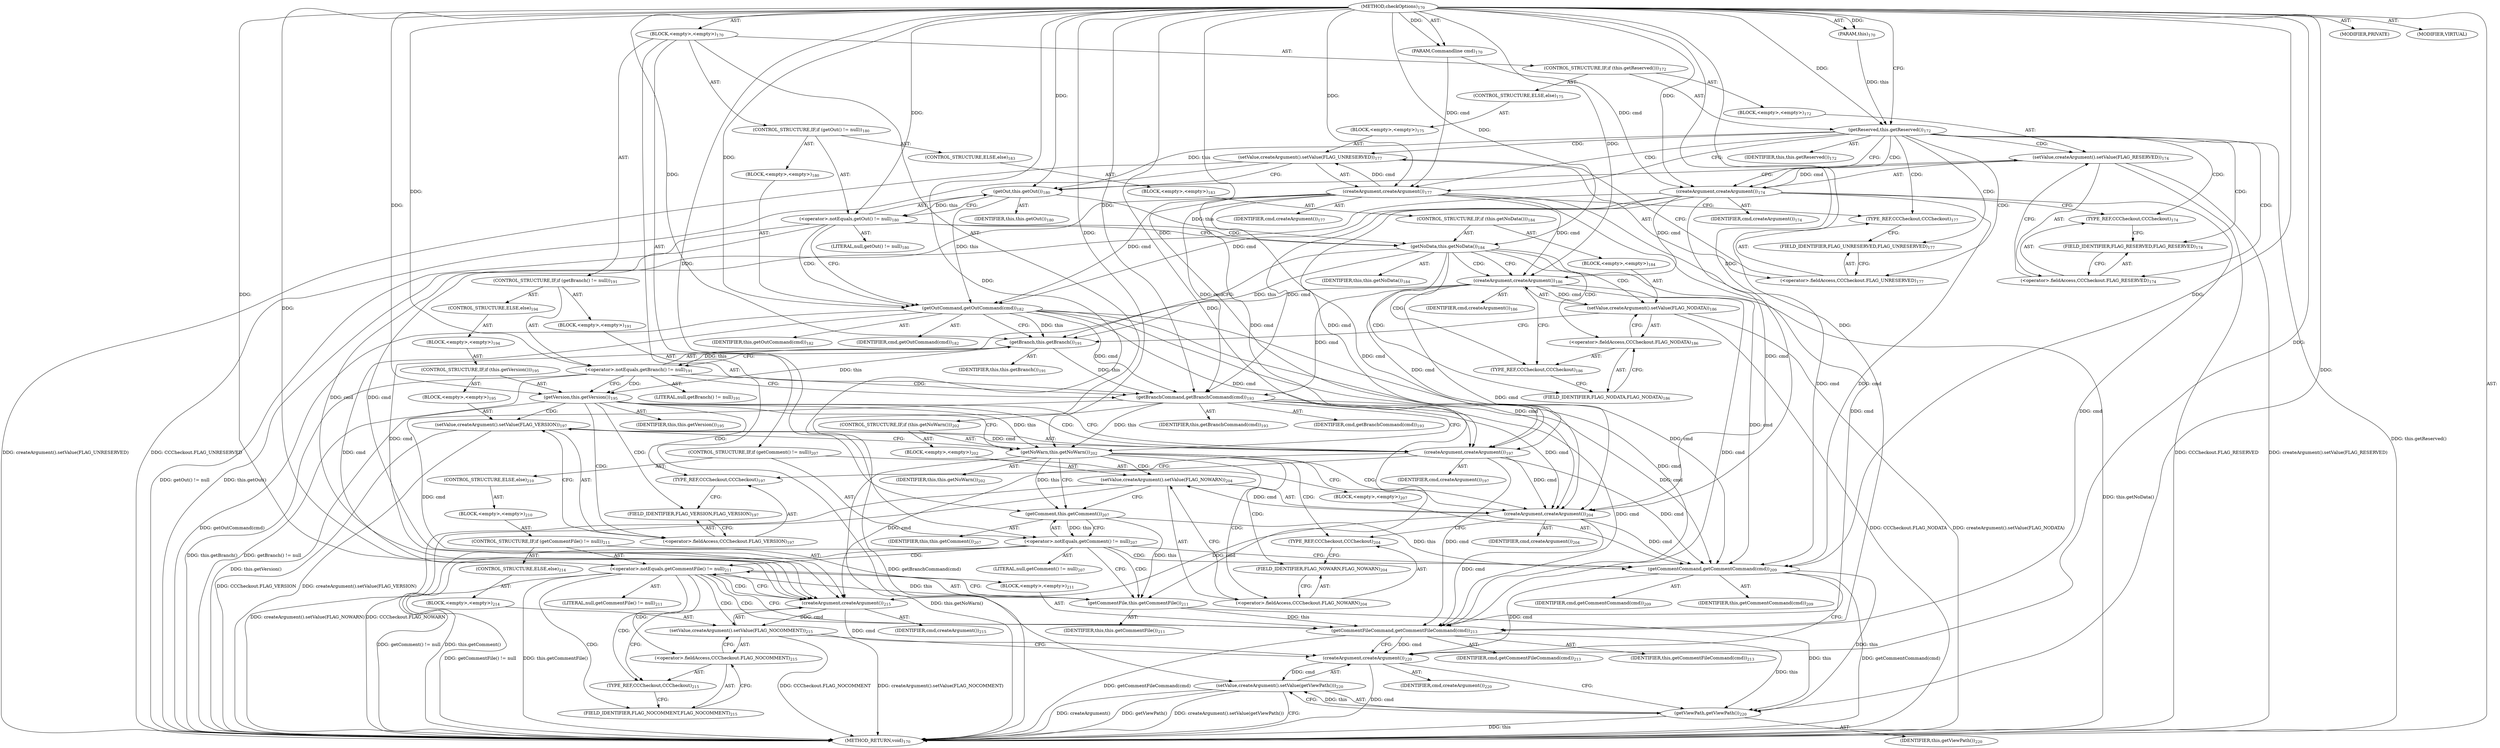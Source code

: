 digraph "checkOptions" {  
"111669149697" [label = <(METHOD,checkOptions)<SUB>170</SUB>> ]
"115964116993" [label = <(PARAM,this)<SUB>170</SUB>> ]
"115964116998" [label = <(PARAM,Commandline cmd)<SUB>170</SUB>> ]
"25769803780" [label = <(BLOCK,&lt;empty&gt;,&lt;empty&gt;)<SUB>170</SUB>> ]
"47244640258" [label = <(CONTROL_STRUCTURE,IF,if (this.getReserved()))<SUB>172</SUB>> ]
"30064771099" [label = <(getReserved,this.getReserved())<SUB>172</SUB>> ]
"68719476743" [label = <(IDENTIFIER,this,this.getReserved())<SUB>172</SUB>> ]
"25769803781" [label = <(BLOCK,&lt;empty&gt;,&lt;empty&gt;)<SUB>172</SUB>> ]
"30064771100" [label = <(setValue,createArgument().setValue(FLAG_RESERVED))<SUB>174</SUB>> ]
"30064771101" [label = <(createArgument,createArgument())<SUB>174</SUB>> ]
"68719476783" [label = <(IDENTIFIER,cmd,createArgument())<SUB>174</SUB>> ]
"30064771102" [label = <(&lt;operator&gt;.fieldAccess,CCCheckout.FLAG_RESERVED)<SUB>174</SUB>> ]
"180388626432" [label = <(TYPE_REF,CCCheckout,CCCheckout)<SUB>174</SUB>> ]
"55834574848" [label = <(FIELD_IDENTIFIER,FLAG_RESERVED,FLAG_RESERVED)<SUB>174</SUB>> ]
"47244640259" [label = <(CONTROL_STRUCTURE,ELSE,else)<SUB>175</SUB>> ]
"25769803782" [label = <(BLOCK,&lt;empty&gt;,&lt;empty&gt;)<SUB>175</SUB>> ]
"30064771103" [label = <(setValue,createArgument().setValue(FLAG_UNRESERVED))<SUB>177</SUB>> ]
"30064771104" [label = <(createArgument,createArgument())<SUB>177</SUB>> ]
"68719476784" [label = <(IDENTIFIER,cmd,createArgument())<SUB>177</SUB>> ]
"30064771105" [label = <(&lt;operator&gt;.fieldAccess,CCCheckout.FLAG_UNRESERVED)<SUB>177</SUB>> ]
"180388626433" [label = <(TYPE_REF,CCCheckout,CCCheckout)<SUB>177</SUB>> ]
"55834574849" [label = <(FIELD_IDENTIFIER,FLAG_UNRESERVED,FLAG_UNRESERVED)<SUB>177</SUB>> ]
"47244640260" [label = <(CONTROL_STRUCTURE,IF,if (getOut() != null))<SUB>180</SUB>> ]
"30064771106" [label = <(&lt;operator&gt;.notEquals,getOut() != null)<SUB>180</SUB>> ]
"30064771107" [label = <(getOut,this.getOut())<SUB>180</SUB>> ]
"68719476744" [label = <(IDENTIFIER,this,this.getOut())<SUB>180</SUB>> ]
"90194313219" [label = <(LITERAL,null,getOut() != null)<SUB>180</SUB>> ]
"25769803783" [label = <(BLOCK,&lt;empty&gt;,&lt;empty&gt;)<SUB>180</SUB>> ]
"30064771108" [label = <(getOutCommand,getOutCommand(cmd))<SUB>182</SUB>> ]
"68719476745" [label = <(IDENTIFIER,this,getOutCommand(cmd))<SUB>182</SUB>> ]
"68719476785" [label = <(IDENTIFIER,cmd,getOutCommand(cmd))<SUB>182</SUB>> ]
"47244640261" [label = <(CONTROL_STRUCTURE,ELSE,else)<SUB>183</SUB>> ]
"25769803784" [label = <(BLOCK,&lt;empty&gt;,&lt;empty&gt;)<SUB>183</SUB>> ]
"47244640262" [label = <(CONTROL_STRUCTURE,IF,if (this.getNoData()))<SUB>184</SUB>> ]
"30064771109" [label = <(getNoData,this.getNoData())<SUB>184</SUB>> ]
"68719476746" [label = <(IDENTIFIER,this,this.getNoData())<SUB>184</SUB>> ]
"25769803785" [label = <(BLOCK,&lt;empty&gt;,&lt;empty&gt;)<SUB>184</SUB>> ]
"30064771110" [label = <(setValue,createArgument().setValue(FLAG_NODATA))<SUB>186</SUB>> ]
"30064771111" [label = <(createArgument,createArgument())<SUB>186</SUB>> ]
"68719476786" [label = <(IDENTIFIER,cmd,createArgument())<SUB>186</SUB>> ]
"30064771112" [label = <(&lt;operator&gt;.fieldAccess,CCCheckout.FLAG_NODATA)<SUB>186</SUB>> ]
"180388626434" [label = <(TYPE_REF,CCCheckout,CCCheckout)<SUB>186</SUB>> ]
"55834574850" [label = <(FIELD_IDENTIFIER,FLAG_NODATA,FLAG_NODATA)<SUB>186</SUB>> ]
"47244640263" [label = <(CONTROL_STRUCTURE,IF,if (getBranch() != null))<SUB>191</SUB>> ]
"30064771113" [label = <(&lt;operator&gt;.notEquals,getBranch() != null)<SUB>191</SUB>> ]
"30064771114" [label = <(getBranch,this.getBranch())<SUB>191</SUB>> ]
"68719476747" [label = <(IDENTIFIER,this,this.getBranch())<SUB>191</SUB>> ]
"90194313220" [label = <(LITERAL,null,getBranch() != null)<SUB>191</SUB>> ]
"25769803786" [label = <(BLOCK,&lt;empty&gt;,&lt;empty&gt;)<SUB>191</SUB>> ]
"30064771115" [label = <(getBranchCommand,getBranchCommand(cmd))<SUB>193</SUB>> ]
"68719476748" [label = <(IDENTIFIER,this,getBranchCommand(cmd))<SUB>193</SUB>> ]
"68719476787" [label = <(IDENTIFIER,cmd,getBranchCommand(cmd))<SUB>193</SUB>> ]
"47244640264" [label = <(CONTROL_STRUCTURE,ELSE,else)<SUB>194</SUB>> ]
"25769803787" [label = <(BLOCK,&lt;empty&gt;,&lt;empty&gt;)<SUB>194</SUB>> ]
"47244640265" [label = <(CONTROL_STRUCTURE,IF,if (this.getVersion()))<SUB>195</SUB>> ]
"30064771116" [label = <(getVersion,this.getVersion())<SUB>195</SUB>> ]
"68719476749" [label = <(IDENTIFIER,this,this.getVersion())<SUB>195</SUB>> ]
"25769803788" [label = <(BLOCK,&lt;empty&gt;,&lt;empty&gt;)<SUB>195</SUB>> ]
"30064771117" [label = <(setValue,createArgument().setValue(FLAG_VERSION))<SUB>197</SUB>> ]
"30064771118" [label = <(createArgument,createArgument())<SUB>197</SUB>> ]
"68719476788" [label = <(IDENTIFIER,cmd,createArgument())<SUB>197</SUB>> ]
"30064771119" [label = <(&lt;operator&gt;.fieldAccess,CCCheckout.FLAG_VERSION)<SUB>197</SUB>> ]
"180388626435" [label = <(TYPE_REF,CCCheckout,CCCheckout)<SUB>197</SUB>> ]
"55834574851" [label = <(FIELD_IDENTIFIER,FLAG_VERSION,FLAG_VERSION)<SUB>197</SUB>> ]
"47244640266" [label = <(CONTROL_STRUCTURE,IF,if (this.getNoWarn()))<SUB>202</SUB>> ]
"30064771120" [label = <(getNoWarn,this.getNoWarn())<SUB>202</SUB>> ]
"68719476750" [label = <(IDENTIFIER,this,this.getNoWarn())<SUB>202</SUB>> ]
"25769803789" [label = <(BLOCK,&lt;empty&gt;,&lt;empty&gt;)<SUB>202</SUB>> ]
"30064771121" [label = <(setValue,createArgument().setValue(FLAG_NOWARN))<SUB>204</SUB>> ]
"30064771122" [label = <(createArgument,createArgument())<SUB>204</SUB>> ]
"68719476789" [label = <(IDENTIFIER,cmd,createArgument())<SUB>204</SUB>> ]
"30064771123" [label = <(&lt;operator&gt;.fieldAccess,CCCheckout.FLAG_NOWARN)<SUB>204</SUB>> ]
"180388626436" [label = <(TYPE_REF,CCCheckout,CCCheckout)<SUB>204</SUB>> ]
"55834574852" [label = <(FIELD_IDENTIFIER,FLAG_NOWARN,FLAG_NOWARN)<SUB>204</SUB>> ]
"47244640267" [label = <(CONTROL_STRUCTURE,IF,if (getComment() != null))<SUB>207</SUB>> ]
"30064771124" [label = <(&lt;operator&gt;.notEquals,getComment() != null)<SUB>207</SUB>> ]
"30064771125" [label = <(getComment,this.getComment())<SUB>207</SUB>> ]
"68719476751" [label = <(IDENTIFIER,this,this.getComment())<SUB>207</SUB>> ]
"90194313221" [label = <(LITERAL,null,getComment() != null)<SUB>207</SUB>> ]
"25769803790" [label = <(BLOCK,&lt;empty&gt;,&lt;empty&gt;)<SUB>207</SUB>> ]
"30064771126" [label = <(getCommentCommand,getCommentCommand(cmd))<SUB>209</SUB>> ]
"68719476752" [label = <(IDENTIFIER,this,getCommentCommand(cmd))<SUB>209</SUB>> ]
"68719476790" [label = <(IDENTIFIER,cmd,getCommentCommand(cmd))<SUB>209</SUB>> ]
"47244640268" [label = <(CONTROL_STRUCTURE,ELSE,else)<SUB>210</SUB>> ]
"25769803791" [label = <(BLOCK,&lt;empty&gt;,&lt;empty&gt;)<SUB>210</SUB>> ]
"47244640269" [label = <(CONTROL_STRUCTURE,IF,if (getCommentFile() != null))<SUB>211</SUB>> ]
"30064771127" [label = <(&lt;operator&gt;.notEquals,getCommentFile() != null)<SUB>211</SUB>> ]
"30064771128" [label = <(getCommentFile,this.getCommentFile())<SUB>211</SUB>> ]
"68719476753" [label = <(IDENTIFIER,this,this.getCommentFile())<SUB>211</SUB>> ]
"90194313222" [label = <(LITERAL,null,getCommentFile() != null)<SUB>211</SUB>> ]
"25769803792" [label = <(BLOCK,&lt;empty&gt;,&lt;empty&gt;)<SUB>211</SUB>> ]
"30064771129" [label = <(getCommentFileCommand,getCommentFileCommand(cmd))<SUB>213</SUB>> ]
"68719476754" [label = <(IDENTIFIER,this,getCommentFileCommand(cmd))<SUB>213</SUB>> ]
"68719476791" [label = <(IDENTIFIER,cmd,getCommentFileCommand(cmd))<SUB>213</SUB>> ]
"47244640270" [label = <(CONTROL_STRUCTURE,ELSE,else)<SUB>214</SUB>> ]
"25769803793" [label = <(BLOCK,&lt;empty&gt;,&lt;empty&gt;)<SUB>214</SUB>> ]
"30064771130" [label = <(setValue,createArgument().setValue(FLAG_NOCOMMENT))<SUB>215</SUB>> ]
"30064771131" [label = <(createArgument,createArgument())<SUB>215</SUB>> ]
"68719476792" [label = <(IDENTIFIER,cmd,createArgument())<SUB>215</SUB>> ]
"30064771132" [label = <(&lt;operator&gt;.fieldAccess,CCCheckout.FLAG_NOCOMMENT)<SUB>215</SUB>> ]
"180388626437" [label = <(TYPE_REF,CCCheckout,CCCheckout)<SUB>215</SUB>> ]
"55834574853" [label = <(FIELD_IDENTIFIER,FLAG_NOCOMMENT,FLAG_NOCOMMENT)<SUB>215</SUB>> ]
"30064771133" [label = <(setValue,createArgument().setValue(getViewPath()))<SUB>220</SUB>> ]
"30064771134" [label = <(createArgument,createArgument())<SUB>220</SUB>> ]
"68719476793" [label = <(IDENTIFIER,cmd,createArgument())<SUB>220</SUB>> ]
"30064771135" [label = <(getViewPath,getViewPath())<SUB>220</SUB>> ]
"68719476755" [label = <(IDENTIFIER,this,getViewPath())<SUB>220</SUB>> ]
"133143986186" [label = <(MODIFIER,PRIVATE)> ]
"133143986187" [label = <(MODIFIER,VIRTUAL)> ]
"128849018881" [label = <(METHOD_RETURN,void)<SUB>170</SUB>> ]
  "111669149697" -> "115964116993"  [ label = "AST: "] 
  "111669149697" -> "115964116998"  [ label = "AST: "] 
  "111669149697" -> "25769803780"  [ label = "AST: "] 
  "111669149697" -> "133143986186"  [ label = "AST: "] 
  "111669149697" -> "133143986187"  [ label = "AST: "] 
  "111669149697" -> "128849018881"  [ label = "AST: "] 
  "25769803780" -> "47244640258"  [ label = "AST: "] 
  "25769803780" -> "47244640260"  [ label = "AST: "] 
  "25769803780" -> "47244640263"  [ label = "AST: "] 
  "25769803780" -> "47244640266"  [ label = "AST: "] 
  "25769803780" -> "47244640267"  [ label = "AST: "] 
  "25769803780" -> "30064771133"  [ label = "AST: "] 
  "47244640258" -> "30064771099"  [ label = "AST: "] 
  "47244640258" -> "25769803781"  [ label = "AST: "] 
  "47244640258" -> "47244640259"  [ label = "AST: "] 
  "30064771099" -> "68719476743"  [ label = "AST: "] 
  "25769803781" -> "30064771100"  [ label = "AST: "] 
  "30064771100" -> "30064771101"  [ label = "AST: "] 
  "30064771100" -> "30064771102"  [ label = "AST: "] 
  "30064771101" -> "68719476783"  [ label = "AST: "] 
  "30064771102" -> "180388626432"  [ label = "AST: "] 
  "30064771102" -> "55834574848"  [ label = "AST: "] 
  "47244640259" -> "25769803782"  [ label = "AST: "] 
  "25769803782" -> "30064771103"  [ label = "AST: "] 
  "30064771103" -> "30064771104"  [ label = "AST: "] 
  "30064771103" -> "30064771105"  [ label = "AST: "] 
  "30064771104" -> "68719476784"  [ label = "AST: "] 
  "30064771105" -> "180388626433"  [ label = "AST: "] 
  "30064771105" -> "55834574849"  [ label = "AST: "] 
  "47244640260" -> "30064771106"  [ label = "AST: "] 
  "47244640260" -> "25769803783"  [ label = "AST: "] 
  "47244640260" -> "47244640261"  [ label = "AST: "] 
  "30064771106" -> "30064771107"  [ label = "AST: "] 
  "30064771106" -> "90194313219"  [ label = "AST: "] 
  "30064771107" -> "68719476744"  [ label = "AST: "] 
  "25769803783" -> "30064771108"  [ label = "AST: "] 
  "30064771108" -> "68719476745"  [ label = "AST: "] 
  "30064771108" -> "68719476785"  [ label = "AST: "] 
  "47244640261" -> "25769803784"  [ label = "AST: "] 
  "25769803784" -> "47244640262"  [ label = "AST: "] 
  "47244640262" -> "30064771109"  [ label = "AST: "] 
  "47244640262" -> "25769803785"  [ label = "AST: "] 
  "30064771109" -> "68719476746"  [ label = "AST: "] 
  "25769803785" -> "30064771110"  [ label = "AST: "] 
  "30064771110" -> "30064771111"  [ label = "AST: "] 
  "30064771110" -> "30064771112"  [ label = "AST: "] 
  "30064771111" -> "68719476786"  [ label = "AST: "] 
  "30064771112" -> "180388626434"  [ label = "AST: "] 
  "30064771112" -> "55834574850"  [ label = "AST: "] 
  "47244640263" -> "30064771113"  [ label = "AST: "] 
  "47244640263" -> "25769803786"  [ label = "AST: "] 
  "47244640263" -> "47244640264"  [ label = "AST: "] 
  "30064771113" -> "30064771114"  [ label = "AST: "] 
  "30064771113" -> "90194313220"  [ label = "AST: "] 
  "30064771114" -> "68719476747"  [ label = "AST: "] 
  "25769803786" -> "30064771115"  [ label = "AST: "] 
  "30064771115" -> "68719476748"  [ label = "AST: "] 
  "30064771115" -> "68719476787"  [ label = "AST: "] 
  "47244640264" -> "25769803787"  [ label = "AST: "] 
  "25769803787" -> "47244640265"  [ label = "AST: "] 
  "47244640265" -> "30064771116"  [ label = "AST: "] 
  "47244640265" -> "25769803788"  [ label = "AST: "] 
  "30064771116" -> "68719476749"  [ label = "AST: "] 
  "25769803788" -> "30064771117"  [ label = "AST: "] 
  "30064771117" -> "30064771118"  [ label = "AST: "] 
  "30064771117" -> "30064771119"  [ label = "AST: "] 
  "30064771118" -> "68719476788"  [ label = "AST: "] 
  "30064771119" -> "180388626435"  [ label = "AST: "] 
  "30064771119" -> "55834574851"  [ label = "AST: "] 
  "47244640266" -> "30064771120"  [ label = "AST: "] 
  "47244640266" -> "25769803789"  [ label = "AST: "] 
  "30064771120" -> "68719476750"  [ label = "AST: "] 
  "25769803789" -> "30064771121"  [ label = "AST: "] 
  "30064771121" -> "30064771122"  [ label = "AST: "] 
  "30064771121" -> "30064771123"  [ label = "AST: "] 
  "30064771122" -> "68719476789"  [ label = "AST: "] 
  "30064771123" -> "180388626436"  [ label = "AST: "] 
  "30064771123" -> "55834574852"  [ label = "AST: "] 
  "47244640267" -> "30064771124"  [ label = "AST: "] 
  "47244640267" -> "25769803790"  [ label = "AST: "] 
  "47244640267" -> "47244640268"  [ label = "AST: "] 
  "30064771124" -> "30064771125"  [ label = "AST: "] 
  "30064771124" -> "90194313221"  [ label = "AST: "] 
  "30064771125" -> "68719476751"  [ label = "AST: "] 
  "25769803790" -> "30064771126"  [ label = "AST: "] 
  "30064771126" -> "68719476752"  [ label = "AST: "] 
  "30064771126" -> "68719476790"  [ label = "AST: "] 
  "47244640268" -> "25769803791"  [ label = "AST: "] 
  "25769803791" -> "47244640269"  [ label = "AST: "] 
  "47244640269" -> "30064771127"  [ label = "AST: "] 
  "47244640269" -> "25769803792"  [ label = "AST: "] 
  "47244640269" -> "47244640270"  [ label = "AST: "] 
  "30064771127" -> "30064771128"  [ label = "AST: "] 
  "30064771127" -> "90194313222"  [ label = "AST: "] 
  "30064771128" -> "68719476753"  [ label = "AST: "] 
  "25769803792" -> "30064771129"  [ label = "AST: "] 
  "30064771129" -> "68719476754"  [ label = "AST: "] 
  "30064771129" -> "68719476791"  [ label = "AST: "] 
  "47244640270" -> "25769803793"  [ label = "AST: "] 
  "25769803793" -> "30064771130"  [ label = "AST: "] 
  "30064771130" -> "30064771131"  [ label = "AST: "] 
  "30064771130" -> "30064771132"  [ label = "AST: "] 
  "30064771131" -> "68719476792"  [ label = "AST: "] 
  "30064771132" -> "180388626437"  [ label = "AST: "] 
  "30064771132" -> "55834574853"  [ label = "AST: "] 
  "30064771133" -> "30064771134"  [ label = "AST: "] 
  "30064771133" -> "30064771135"  [ label = "AST: "] 
  "30064771134" -> "68719476793"  [ label = "AST: "] 
  "30064771135" -> "68719476755"  [ label = "AST: "] 
  "30064771133" -> "128849018881"  [ label = "CFG: "] 
  "30064771099" -> "30064771101"  [ label = "CFG: "] 
  "30064771099" -> "30064771104"  [ label = "CFG: "] 
  "30064771106" -> "30064771108"  [ label = "CFG: "] 
  "30064771106" -> "30064771109"  [ label = "CFG: "] 
  "30064771113" -> "30064771115"  [ label = "CFG: "] 
  "30064771113" -> "30064771116"  [ label = "CFG: "] 
  "30064771120" -> "30064771122"  [ label = "CFG: "] 
  "30064771120" -> "30064771125"  [ label = "CFG: "] 
  "30064771124" -> "30064771126"  [ label = "CFG: "] 
  "30064771124" -> "30064771128"  [ label = "CFG: "] 
  "30064771134" -> "30064771135"  [ label = "CFG: "] 
  "30064771135" -> "30064771133"  [ label = "CFG: "] 
  "30064771100" -> "30064771107"  [ label = "CFG: "] 
  "30064771107" -> "30064771106"  [ label = "CFG: "] 
  "30064771108" -> "30064771114"  [ label = "CFG: "] 
  "30064771114" -> "30064771113"  [ label = "CFG: "] 
  "30064771115" -> "30064771120"  [ label = "CFG: "] 
  "30064771121" -> "30064771125"  [ label = "CFG: "] 
  "30064771125" -> "30064771124"  [ label = "CFG: "] 
  "30064771126" -> "30064771134"  [ label = "CFG: "] 
  "30064771101" -> "180388626432"  [ label = "CFG: "] 
  "30064771102" -> "30064771100"  [ label = "CFG: "] 
  "30064771103" -> "30064771107"  [ label = "CFG: "] 
  "30064771122" -> "180388626436"  [ label = "CFG: "] 
  "30064771123" -> "30064771121"  [ label = "CFG: "] 
  "180388626432" -> "55834574848"  [ label = "CFG: "] 
  "55834574848" -> "30064771102"  [ label = "CFG: "] 
  "30064771104" -> "180388626433"  [ label = "CFG: "] 
  "30064771105" -> "30064771103"  [ label = "CFG: "] 
  "30064771109" -> "30064771111"  [ label = "CFG: "] 
  "30064771109" -> "30064771114"  [ label = "CFG: "] 
  "30064771116" -> "30064771118"  [ label = "CFG: "] 
  "30064771116" -> "30064771120"  [ label = "CFG: "] 
  "180388626436" -> "55834574852"  [ label = "CFG: "] 
  "55834574852" -> "30064771123"  [ label = "CFG: "] 
  "30064771127" -> "30064771129"  [ label = "CFG: "] 
  "30064771127" -> "30064771131"  [ label = "CFG: "] 
  "180388626433" -> "55834574849"  [ label = "CFG: "] 
  "55834574849" -> "30064771105"  [ label = "CFG: "] 
  "30064771110" -> "30064771114"  [ label = "CFG: "] 
  "30064771117" -> "30064771120"  [ label = "CFG: "] 
  "30064771128" -> "30064771127"  [ label = "CFG: "] 
  "30064771129" -> "30064771134"  [ label = "CFG: "] 
  "30064771111" -> "180388626434"  [ label = "CFG: "] 
  "30064771112" -> "30064771110"  [ label = "CFG: "] 
  "30064771118" -> "180388626435"  [ label = "CFG: "] 
  "30064771119" -> "30064771117"  [ label = "CFG: "] 
  "30064771130" -> "30064771134"  [ label = "CFG: "] 
  "180388626434" -> "55834574850"  [ label = "CFG: "] 
  "55834574850" -> "30064771112"  [ label = "CFG: "] 
  "180388626435" -> "55834574851"  [ label = "CFG: "] 
  "55834574851" -> "30064771119"  [ label = "CFG: "] 
  "30064771131" -> "180388626437"  [ label = "CFG: "] 
  "30064771132" -> "30064771130"  [ label = "CFG: "] 
  "180388626437" -> "55834574853"  [ label = "CFG: "] 
  "55834574853" -> "30064771132"  [ label = "CFG: "] 
  "111669149697" -> "30064771099"  [ label = "CFG: "] 
  "30064771099" -> "128849018881"  [ label = "DDG: this.getReserved()"] 
  "30064771103" -> "128849018881"  [ label = "DDG: CCCheckout.FLAG_UNRESERVED"] 
  "30064771103" -> "128849018881"  [ label = "DDG: createArgument().setValue(FLAG_UNRESERVED)"] 
  "30064771100" -> "128849018881"  [ label = "DDG: CCCheckout.FLAG_RESERVED"] 
  "30064771100" -> "128849018881"  [ label = "DDG: createArgument().setValue(FLAG_RESERVED)"] 
  "30064771106" -> "128849018881"  [ label = "DDG: this.getOut()"] 
  "30064771106" -> "128849018881"  [ label = "DDG: getOut() != null"] 
  "30064771109" -> "128849018881"  [ label = "DDG: this.getNoData()"] 
  "30064771110" -> "128849018881"  [ label = "DDG: CCCheckout.FLAG_NODATA"] 
  "30064771110" -> "128849018881"  [ label = "DDG: createArgument().setValue(FLAG_NODATA)"] 
  "30064771108" -> "128849018881"  [ label = "DDG: getOutCommand(cmd)"] 
  "30064771113" -> "128849018881"  [ label = "DDG: this.getBranch()"] 
  "30064771113" -> "128849018881"  [ label = "DDG: getBranch() != null"] 
  "30064771116" -> "128849018881"  [ label = "DDG: this.getVersion()"] 
  "30064771117" -> "128849018881"  [ label = "DDG: CCCheckout.FLAG_VERSION"] 
  "30064771117" -> "128849018881"  [ label = "DDG: createArgument().setValue(FLAG_VERSION)"] 
  "30064771115" -> "128849018881"  [ label = "DDG: getBranchCommand(cmd)"] 
  "30064771120" -> "128849018881"  [ label = "DDG: this.getNoWarn()"] 
  "30064771121" -> "128849018881"  [ label = "DDG: CCCheckout.FLAG_NOWARN"] 
  "30064771121" -> "128849018881"  [ label = "DDG: createArgument().setValue(FLAG_NOWARN)"] 
  "30064771124" -> "128849018881"  [ label = "DDG: this.getComment()"] 
  "30064771124" -> "128849018881"  [ label = "DDG: getComment() != null"] 
  "30064771127" -> "128849018881"  [ label = "DDG: this.getCommentFile()"] 
  "30064771127" -> "128849018881"  [ label = "DDG: getCommentFile() != null"] 
  "30064771130" -> "128849018881"  [ label = "DDG: CCCheckout.FLAG_NOCOMMENT"] 
  "30064771130" -> "128849018881"  [ label = "DDG: createArgument().setValue(FLAG_NOCOMMENT)"] 
  "30064771129" -> "128849018881"  [ label = "DDG: getCommentFileCommand(cmd)"] 
  "30064771126" -> "128849018881"  [ label = "DDG: getCommentCommand(cmd)"] 
  "30064771134" -> "128849018881"  [ label = "DDG: cmd"] 
  "30064771133" -> "128849018881"  [ label = "DDG: createArgument()"] 
  "30064771135" -> "128849018881"  [ label = "DDG: this"] 
  "30064771133" -> "128849018881"  [ label = "DDG: getViewPath()"] 
  "30064771133" -> "128849018881"  [ label = "DDG: createArgument().setValue(getViewPath())"] 
  "111669149697" -> "115964116993"  [ label = "DDG: "] 
  "111669149697" -> "115964116998"  [ label = "DDG: "] 
  "30064771134" -> "30064771133"  [ label = "DDG: cmd"] 
  "30064771135" -> "30064771133"  [ label = "DDG: this"] 
  "115964116993" -> "30064771099"  [ label = "DDG: this"] 
  "111669149697" -> "30064771099"  [ label = "DDG: "] 
  "30064771107" -> "30064771106"  [ label = "DDG: this"] 
  "111669149697" -> "30064771106"  [ label = "DDG: "] 
  "30064771114" -> "30064771113"  [ label = "DDG: this"] 
  "111669149697" -> "30064771113"  [ label = "DDG: "] 
  "30064771116" -> "30064771120"  [ label = "DDG: this"] 
  "30064771115" -> "30064771120"  [ label = "DDG: this"] 
  "111669149697" -> "30064771120"  [ label = "DDG: "] 
  "30064771125" -> "30064771124"  [ label = "DDG: this"] 
  "111669149697" -> "30064771124"  [ label = "DDG: "] 
  "30064771131" -> "30064771134"  [ label = "DDG: cmd"] 
  "30064771129" -> "30064771134"  [ label = "DDG: cmd"] 
  "30064771126" -> "30064771134"  [ label = "DDG: cmd"] 
  "111669149697" -> "30064771134"  [ label = "DDG: "] 
  "30064771128" -> "30064771135"  [ label = "DDG: this"] 
  "30064771129" -> "30064771135"  [ label = "DDG: this"] 
  "30064771126" -> "30064771135"  [ label = "DDG: this"] 
  "111669149697" -> "30064771135"  [ label = "DDG: "] 
  "30064771101" -> "30064771100"  [ label = "DDG: cmd"] 
  "30064771099" -> "30064771107"  [ label = "DDG: this"] 
  "111669149697" -> "30064771107"  [ label = "DDG: "] 
  "30064771107" -> "30064771108"  [ label = "DDG: this"] 
  "111669149697" -> "30064771108"  [ label = "DDG: "] 
  "30064771104" -> "30064771108"  [ label = "DDG: cmd"] 
  "30064771101" -> "30064771108"  [ label = "DDG: cmd"] 
  "30064771109" -> "30064771114"  [ label = "DDG: this"] 
  "30064771108" -> "30064771114"  [ label = "DDG: this"] 
  "111669149697" -> "30064771114"  [ label = "DDG: "] 
  "30064771114" -> "30064771115"  [ label = "DDG: this"] 
  "111669149697" -> "30064771115"  [ label = "DDG: "] 
  "30064771104" -> "30064771115"  [ label = "DDG: cmd"] 
  "30064771101" -> "30064771115"  [ label = "DDG: cmd"] 
  "30064771111" -> "30064771115"  [ label = "DDG: cmd"] 
  "30064771108" -> "30064771115"  [ label = "DDG: cmd"] 
  "30064771122" -> "30064771121"  [ label = "DDG: cmd"] 
  "30064771120" -> "30064771125"  [ label = "DDG: this"] 
  "111669149697" -> "30064771125"  [ label = "DDG: "] 
  "30064771125" -> "30064771126"  [ label = "DDG: this"] 
  "111669149697" -> "30064771126"  [ label = "DDG: "] 
  "30064771104" -> "30064771126"  [ label = "DDG: cmd"] 
  "30064771101" -> "30064771126"  [ label = "DDG: cmd"] 
  "30064771111" -> "30064771126"  [ label = "DDG: cmd"] 
  "30064771108" -> "30064771126"  [ label = "DDG: cmd"] 
  "30064771118" -> "30064771126"  [ label = "DDG: cmd"] 
  "30064771115" -> "30064771126"  [ label = "DDG: cmd"] 
  "30064771122" -> "30064771126"  [ label = "DDG: cmd"] 
  "115964116998" -> "30064771101"  [ label = "DDG: cmd"] 
  "111669149697" -> "30064771101"  [ label = "DDG: "] 
  "30064771104" -> "30064771103"  [ label = "DDG: cmd"] 
  "30064771104" -> "30064771122"  [ label = "DDG: cmd"] 
  "30064771101" -> "30064771122"  [ label = "DDG: cmd"] 
  "30064771111" -> "30064771122"  [ label = "DDG: cmd"] 
  "30064771108" -> "30064771122"  [ label = "DDG: cmd"] 
  "30064771118" -> "30064771122"  [ label = "DDG: cmd"] 
  "30064771115" -> "30064771122"  [ label = "DDG: cmd"] 
  "111669149697" -> "30064771122"  [ label = "DDG: "] 
  "115964116998" -> "30064771104"  [ label = "DDG: cmd"] 
  "111669149697" -> "30064771104"  [ label = "DDG: "] 
  "30064771107" -> "30064771109"  [ label = "DDG: this"] 
  "111669149697" -> "30064771109"  [ label = "DDG: "] 
  "30064771114" -> "30064771116"  [ label = "DDG: this"] 
  "111669149697" -> "30064771116"  [ label = "DDG: "] 
  "30064771128" -> "30064771127"  [ label = "DDG: this"] 
  "111669149697" -> "30064771127"  [ label = "DDG: "] 
  "30064771111" -> "30064771110"  [ label = "DDG: cmd"] 
  "30064771118" -> "30064771117"  [ label = "DDG: cmd"] 
  "30064771125" -> "30064771128"  [ label = "DDG: this"] 
  "111669149697" -> "30064771128"  [ label = "DDG: "] 
  "30064771128" -> "30064771129"  [ label = "DDG: this"] 
  "111669149697" -> "30064771129"  [ label = "DDG: "] 
  "30064771104" -> "30064771129"  [ label = "DDG: cmd"] 
  "30064771101" -> "30064771129"  [ label = "DDG: cmd"] 
  "30064771111" -> "30064771129"  [ label = "DDG: cmd"] 
  "30064771108" -> "30064771129"  [ label = "DDG: cmd"] 
  "30064771118" -> "30064771129"  [ label = "DDG: cmd"] 
  "30064771115" -> "30064771129"  [ label = "DDG: cmd"] 
  "30064771122" -> "30064771129"  [ label = "DDG: cmd"] 
  "30064771104" -> "30064771111"  [ label = "DDG: cmd"] 
  "30064771101" -> "30064771111"  [ label = "DDG: cmd"] 
  "111669149697" -> "30064771111"  [ label = "DDG: "] 
  "30064771104" -> "30064771118"  [ label = "DDG: cmd"] 
  "30064771101" -> "30064771118"  [ label = "DDG: cmd"] 
  "30064771111" -> "30064771118"  [ label = "DDG: cmd"] 
  "30064771108" -> "30064771118"  [ label = "DDG: cmd"] 
  "111669149697" -> "30064771118"  [ label = "DDG: "] 
  "30064771131" -> "30064771130"  [ label = "DDG: cmd"] 
  "30064771104" -> "30064771131"  [ label = "DDG: cmd"] 
  "30064771101" -> "30064771131"  [ label = "DDG: cmd"] 
  "30064771111" -> "30064771131"  [ label = "DDG: cmd"] 
  "30064771108" -> "30064771131"  [ label = "DDG: cmd"] 
  "30064771118" -> "30064771131"  [ label = "DDG: cmd"] 
  "30064771115" -> "30064771131"  [ label = "DDG: cmd"] 
  "30064771122" -> "30064771131"  [ label = "DDG: cmd"] 
  "111669149697" -> "30064771131"  [ label = "DDG: "] 
  "30064771099" -> "180388626433"  [ label = "CDG: "] 
  "30064771099" -> "55834574849"  [ label = "CDG: "] 
  "30064771099" -> "55834574848"  [ label = "CDG: "] 
  "30064771099" -> "180388626432"  [ label = "CDG: "] 
  "30064771099" -> "30064771103"  [ label = "CDG: "] 
  "30064771099" -> "30064771102"  [ label = "CDG: "] 
  "30064771099" -> "30064771105"  [ label = "CDG: "] 
  "30064771099" -> "30064771104"  [ label = "CDG: "] 
  "30064771099" -> "30064771101"  [ label = "CDG: "] 
  "30064771099" -> "30064771100"  [ label = "CDG: "] 
  "30064771106" -> "30064771109"  [ label = "CDG: "] 
  "30064771106" -> "30064771108"  [ label = "CDG: "] 
  "30064771113" -> "30064771115"  [ label = "CDG: "] 
  "30064771113" -> "30064771116"  [ label = "CDG: "] 
  "30064771120" -> "30064771123"  [ label = "CDG: "] 
  "30064771120" -> "30064771122"  [ label = "CDG: "] 
  "30064771120" -> "55834574852"  [ label = "CDG: "] 
  "30064771120" -> "180388626436"  [ label = "CDG: "] 
  "30064771120" -> "30064771121"  [ label = "CDG: "] 
  "30064771124" -> "30064771127"  [ label = "CDG: "] 
  "30064771124" -> "30064771126"  [ label = "CDG: "] 
  "30064771124" -> "30064771128"  [ label = "CDG: "] 
  "30064771109" -> "180388626434"  [ label = "CDG: "] 
  "30064771109" -> "55834574850"  [ label = "CDG: "] 
  "30064771109" -> "30064771111"  [ label = "CDG: "] 
  "30064771109" -> "30064771110"  [ label = "CDG: "] 
  "30064771109" -> "30064771112"  [ label = "CDG: "] 
  "30064771116" -> "180388626435"  [ label = "CDG: "] 
  "30064771116" -> "55834574851"  [ label = "CDG: "] 
  "30064771116" -> "30064771119"  [ label = "CDG: "] 
  "30064771116" -> "30064771118"  [ label = "CDG: "] 
  "30064771116" -> "30064771117"  [ label = "CDG: "] 
  "30064771127" -> "180388626437"  [ label = "CDG: "] 
  "30064771127" -> "30064771129"  [ label = "CDG: "] 
  "30064771127" -> "55834574853"  [ label = "CDG: "] 
  "30064771127" -> "30064771131"  [ label = "CDG: "] 
  "30064771127" -> "30064771130"  [ label = "CDG: "] 
  "30064771127" -> "30064771132"  [ label = "CDG: "] 
}
